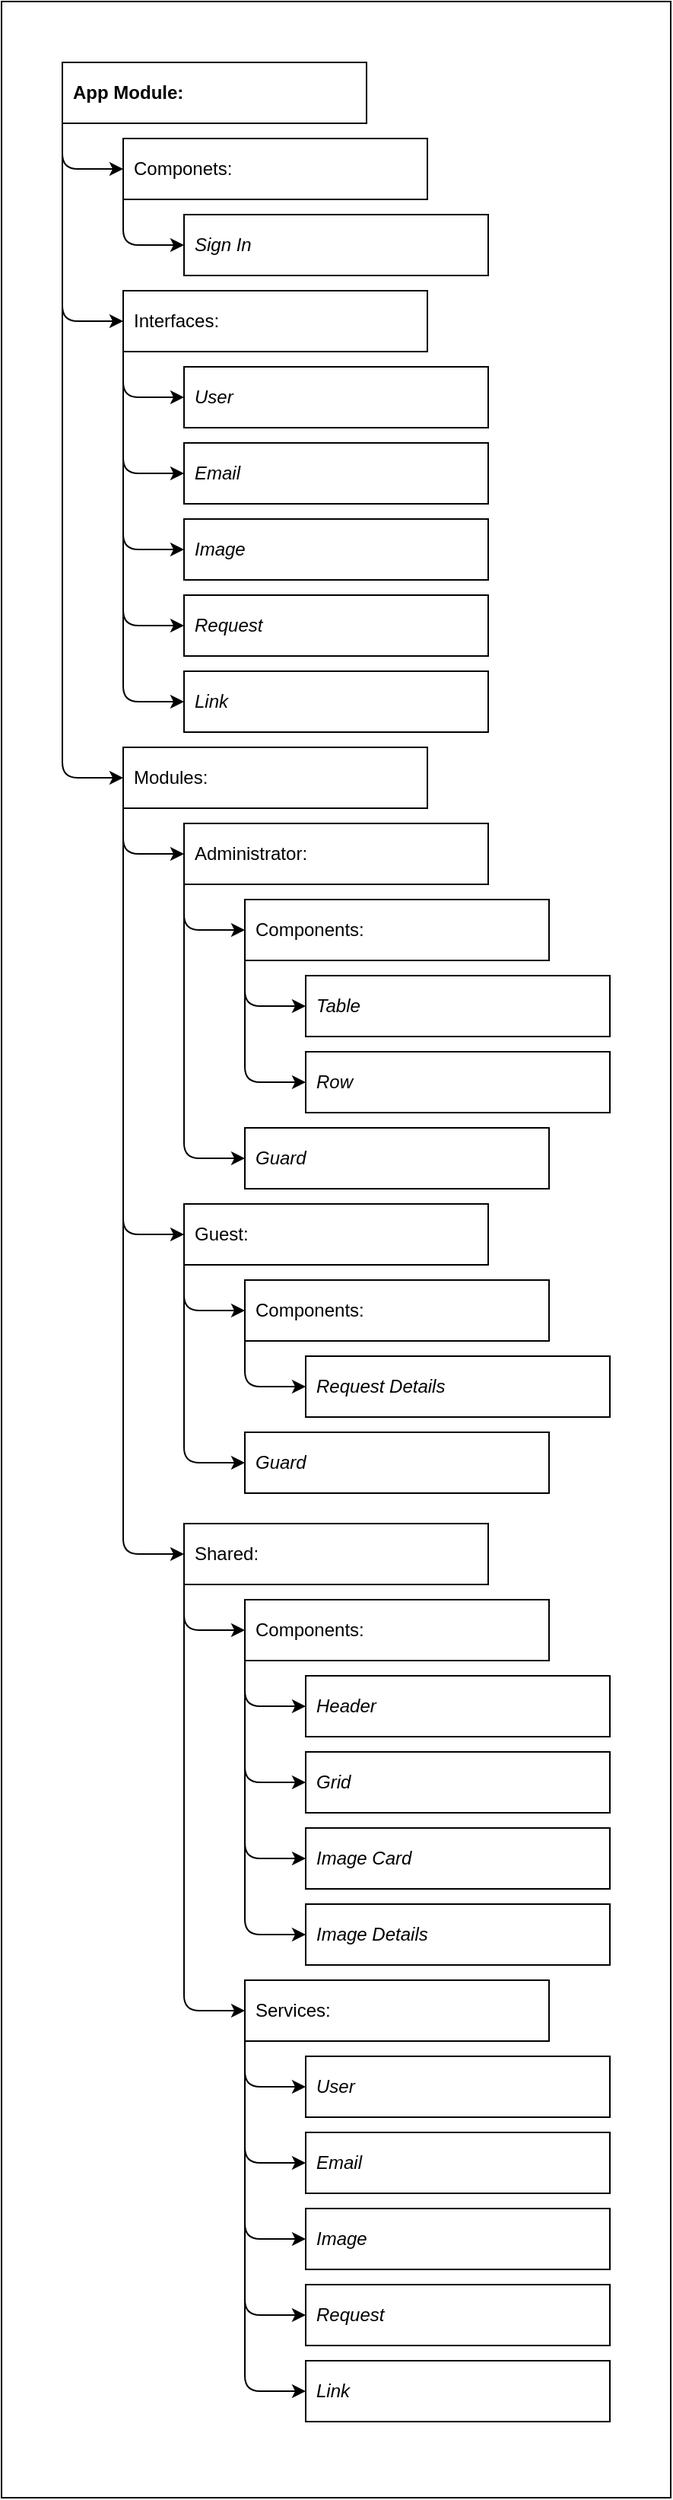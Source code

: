 <mxfile>
    <diagram id="AA2Y2U_JIJL0sAKGaOSc" name="Page-1">
        <mxGraphModel dx="1041" dy="920" grid="1" gridSize="10" guides="1" tooltips="1" connect="1" arrows="1" fold="1" page="1" pageScale="1" pageWidth="827" pageHeight="1169" math="0" shadow="0">
            <root>
                <mxCell id="0"/>
                <mxCell id="1" parent="0"/>
                <mxCell id="66" value="" style="rounded=0;whiteSpace=wrap;html=1;" vertex="1" parent="1">
                    <mxGeometry x="120" y="40" width="440" height="1640" as="geometry"/>
                </mxCell>
                <mxCell id="6" style="edgeStyle=none;html=1;exitX=0;exitY=1;exitDx=0;exitDy=0;entryX=0;entryY=0.5;entryDx=0;entryDy=0;" parent="1" source="3" target="4" edge="1">
                    <mxGeometry relative="1" as="geometry">
                        <Array as="points">
                            <mxPoint x="160" y="150"/>
                        </Array>
                    </mxGeometry>
                </mxCell>
                <mxCell id="19" style="edgeStyle=none;html=1;exitX=0;exitY=1;exitDx=0;exitDy=0;entryX=0;entryY=0.5;entryDx=0;entryDy=0;" parent="1" source="3" target="8" edge="1">
                    <mxGeometry relative="1" as="geometry">
                        <Array as="points">
                            <mxPoint x="160" y="250"/>
                        </Array>
                    </mxGeometry>
                </mxCell>
                <mxCell id="31" style="edgeStyle=none;html=1;exitX=0;exitY=1;exitDx=0;exitDy=0;entryX=0;entryY=0.5;entryDx=0;entryDy=0;" parent="1" source="3" target="20" edge="1">
                    <mxGeometry relative="1" as="geometry">
                        <Array as="points">
                            <mxPoint x="160" y="550"/>
                        </Array>
                    </mxGeometry>
                </mxCell>
                <mxCell id="3" value="&lt;b&gt;App Module:&lt;/b&gt;" style="rounded=0;whiteSpace=wrap;html=1;align=left;spacingLeft=5;spacingBottom=5;spacingRight=5;spacingTop=5;" parent="1" vertex="1">
                    <mxGeometry x="160" y="80" width="200" height="40" as="geometry"/>
                </mxCell>
                <mxCell id="7" style="edgeStyle=none;html=1;exitX=0;exitY=1;exitDx=0;exitDy=0;entryX=0;entryY=0.5;entryDx=0;entryDy=0;" parent="1" source="4" target="5" edge="1">
                    <mxGeometry relative="1" as="geometry">
                        <Array as="points">
                            <mxPoint x="200" y="200"/>
                        </Array>
                    </mxGeometry>
                </mxCell>
                <mxCell id="4" value="Componets:" style="rounded=0;whiteSpace=wrap;html=1;align=left;spacingLeft=5;spacingBottom=5;spacingRight=5;spacingTop=5;" parent="1" vertex="1">
                    <mxGeometry x="200" y="130" width="200" height="40" as="geometry"/>
                </mxCell>
                <mxCell id="5" value="Sign In" style="rounded=0;whiteSpace=wrap;html=1;align=left;spacingLeft=5;spacingBottom=5;spacingRight=5;spacingTop=5;fontStyle=2" parent="1" vertex="1">
                    <mxGeometry x="240" y="180" width="200" height="40" as="geometry"/>
                </mxCell>
                <mxCell id="14" style="edgeStyle=none;html=1;exitX=0;exitY=1;exitDx=0;exitDy=0;entryX=0;entryY=0.5;entryDx=0;entryDy=0;" parent="1" source="8" target="9" edge="1">
                    <mxGeometry relative="1" as="geometry">
                        <Array as="points">
                            <mxPoint x="200" y="300"/>
                        </Array>
                    </mxGeometry>
                </mxCell>
                <mxCell id="15" style="edgeStyle=none;html=1;exitX=0;exitY=1;exitDx=0;exitDy=0;entryX=0;entryY=0.5;entryDx=0;entryDy=0;" parent="1" source="8" target="10" edge="1">
                    <mxGeometry relative="1" as="geometry">
                        <Array as="points">
                            <mxPoint x="200" y="350"/>
                        </Array>
                    </mxGeometry>
                </mxCell>
                <mxCell id="16" style="edgeStyle=none;html=1;exitX=0;exitY=1;exitDx=0;exitDy=0;entryX=0;entryY=0.5;entryDx=0;entryDy=0;" parent="1" source="8" target="11" edge="1">
                    <mxGeometry relative="1" as="geometry">
                        <Array as="points">
                            <mxPoint x="200" y="400"/>
                        </Array>
                    </mxGeometry>
                </mxCell>
                <mxCell id="17" style="edgeStyle=none;html=1;exitX=0;exitY=1;exitDx=0;exitDy=0;entryX=0;entryY=0.5;entryDx=0;entryDy=0;" parent="1" source="8" target="12" edge="1">
                    <mxGeometry relative="1" as="geometry">
                        <Array as="points">
                            <mxPoint x="200" y="450"/>
                        </Array>
                    </mxGeometry>
                </mxCell>
                <mxCell id="18" style="edgeStyle=none;html=1;exitX=0;exitY=1;exitDx=0;exitDy=0;entryX=0;entryY=0.5;entryDx=0;entryDy=0;" parent="1" source="8" target="13" edge="1">
                    <mxGeometry relative="1" as="geometry">
                        <Array as="points">
                            <mxPoint x="200" y="500"/>
                        </Array>
                    </mxGeometry>
                </mxCell>
                <mxCell id="8" value="Interfaces:" style="rounded=0;whiteSpace=wrap;html=1;align=left;spacingLeft=5;spacingBottom=5;spacingRight=5;spacingTop=5;" parent="1" vertex="1">
                    <mxGeometry x="200" y="230" width="200" height="40" as="geometry"/>
                </mxCell>
                <mxCell id="9" value="User" style="rounded=0;whiteSpace=wrap;html=1;align=left;spacingLeft=5;spacingBottom=5;spacingRight=5;spacingTop=5;fontStyle=2" parent="1" vertex="1">
                    <mxGeometry x="240" y="280" width="200" height="40" as="geometry"/>
                </mxCell>
                <mxCell id="10" value="Email" style="rounded=0;whiteSpace=wrap;html=1;align=left;spacingLeft=5;spacingBottom=5;spacingRight=5;spacingTop=5;fontStyle=2" parent="1" vertex="1">
                    <mxGeometry x="240" y="330" width="200" height="40" as="geometry"/>
                </mxCell>
                <mxCell id="11" value="Image" style="rounded=0;whiteSpace=wrap;html=1;align=left;spacingLeft=5;spacingBottom=5;spacingRight=5;spacingTop=5;fontStyle=2" parent="1" vertex="1">
                    <mxGeometry x="240" y="380" width="200" height="40" as="geometry"/>
                </mxCell>
                <mxCell id="12" value="Request" style="rounded=0;whiteSpace=wrap;html=1;align=left;spacingLeft=5;spacingBottom=5;spacingRight=5;spacingTop=5;fontStyle=2" parent="1" vertex="1">
                    <mxGeometry x="240" y="430" width="200" height="40" as="geometry"/>
                </mxCell>
                <mxCell id="13" value="Link" style="rounded=0;whiteSpace=wrap;html=1;align=left;spacingLeft=5;spacingBottom=5;spacingRight=5;spacingTop=5;fontStyle=2" parent="1" vertex="1">
                    <mxGeometry x="240" y="480" width="200" height="40" as="geometry"/>
                </mxCell>
                <mxCell id="22" style="edgeStyle=none;html=1;exitX=0;exitY=1;exitDx=0;exitDy=0;entryX=0;entryY=0.5;entryDx=0;entryDy=0;" parent="1" source="20" target="21" edge="1">
                    <mxGeometry relative="1" as="geometry">
                        <Array as="points">
                            <mxPoint x="200" y="600"/>
                        </Array>
                    </mxGeometry>
                </mxCell>
                <mxCell id="37" style="edgeStyle=none;html=1;exitX=0;exitY=1;exitDx=0;exitDy=0;entryX=0;entryY=0.5;entryDx=0;entryDy=0;" parent="1" source="20" target="32" edge="1">
                    <mxGeometry relative="1" as="geometry">
                        <Array as="points">
                            <mxPoint x="200" y="850"/>
                        </Array>
                    </mxGeometry>
                </mxCell>
                <mxCell id="65" style="edgeStyle=none;html=1;exitX=0;exitY=1;exitDx=0;exitDy=0;entryX=0;entryY=0.5;entryDx=0;entryDy=0;" edge="1" parent="1" source="20" target="40">
                    <mxGeometry relative="1" as="geometry">
                        <Array as="points">
                            <mxPoint x="200" y="1060"/>
                        </Array>
                    </mxGeometry>
                </mxCell>
                <mxCell id="20" value="Modules:" style="rounded=0;whiteSpace=wrap;html=1;align=left;spacingLeft=5;spacingBottom=5;spacingRight=5;spacingTop=5;" parent="1" vertex="1">
                    <mxGeometry x="200" y="530" width="200" height="40" as="geometry"/>
                </mxCell>
                <mxCell id="24" style="edgeStyle=none;html=1;exitX=0;exitY=1;exitDx=0;exitDy=0;entryX=0;entryY=0.5;entryDx=0;entryDy=0;" parent="1" source="21" target="23" edge="1">
                    <mxGeometry relative="1" as="geometry">
                        <Array as="points">
                            <mxPoint x="240" y="650"/>
                        </Array>
                    </mxGeometry>
                </mxCell>
                <mxCell id="30" style="edgeStyle=none;html=1;exitX=0;exitY=0.75;exitDx=0;exitDy=0;entryX=0;entryY=0.5;entryDx=0;entryDy=0;" parent="1" source="21" target="29" edge="1">
                    <mxGeometry relative="1" as="geometry">
                        <Array as="points">
                            <mxPoint x="240" y="800"/>
                        </Array>
                    </mxGeometry>
                </mxCell>
                <mxCell id="21" value="Administrator:" style="rounded=0;whiteSpace=wrap;html=1;align=left;spacingLeft=5;spacingBottom=5;spacingRight=5;spacingTop=5;" parent="1" vertex="1">
                    <mxGeometry x="240" y="580" width="200" height="40" as="geometry"/>
                </mxCell>
                <mxCell id="26" style="edgeStyle=none;html=1;exitX=0;exitY=1;exitDx=0;exitDy=0;entryX=0;entryY=0.5;entryDx=0;entryDy=0;" parent="1" source="23" target="25" edge="1">
                    <mxGeometry relative="1" as="geometry">
                        <Array as="points">
                            <mxPoint x="280" y="700"/>
                        </Array>
                    </mxGeometry>
                </mxCell>
                <mxCell id="28" style="edgeStyle=none;html=1;exitX=0;exitY=1;exitDx=0;exitDy=0;entryX=0;entryY=0.5;entryDx=0;entryDy=0;" parent="1" source="23" target="27" edge="1">
                    <mxGeometry relative="1" as="geometry">
                        <Array as="points">
                            <mxPoint x="280" y="750"/>
                        </Array>
                    </mxGeometry>
                </mxCell>
                <mxCell id="23" value="Components:" style="rounded=0;whiteSpace=wrap;html=1;align=left;spacingLeft=5;spacingBottom=5;spacingRight=5;spacingTop=5;" parent="1" vertex="1">
                    <mxGeometry x="280" y="630" width="200" height="40" as="geometry"/>
                </mxCell>
                <mxCell id="25" value="Table" style="rounded=0;whiteSpace=wrap;html=1;align=left;spacingLeft=5;spacingBottom=5;spacingRight=5;spacingTop=5;fontStyle=2" parent="1" vertex="1">
                    <mxGeometry x="320" y="680" width="200" height="40" as="geometry"/>
                </mxCell>
                <mxCell id="27" value="Row" style="rounded=0;whiteSpace=wrap;html=1;align=left;spacingLeft=5;spacingBottom=5;spacingRight=5;spacingTop=5;fontStyle=2" parent="1" vertex="1">
                    <mxGeometry x="320" y="730" width="200" height="40" as="geometry"/>
                </mxCell>
                <mxCell id="29" value="Guard" style="rounded=0;whiteSpace=wrap;html=1;align=left;spacingLeft=5;spacingBottom=5;spacingRight=5;spacingTop=5;fontStyle=2" parent="1" vertex="1">
                    <mxGeometry x="280" y="780" width="200" height="40" as="geometry"/>
                </mxCell>
                <mxCell id="36" style="edgeStyle=none;html=1;exitX=0;exitY=1;exitDx=0;exitDy=0;entryX=0;entryY=0.5;entryDx=0;entryDy=0;" parent="1" source="32" target="33" edge="1">
                    <mxGeometry relative="1" as="geometry">
                        <Array as="points">
                            <mxPoint x="240" y="900"/>
                        </Array>
                    </mxGeometry>
                </mxCell>
                <mxCell id="39" style="edgeStyle=none;html=1;exitX=0;exitY=1;exitDx=0;exitDy=0;entryX=0;entryY=0.5;entryDx=0;entryDy=0;" parent="1" source="32" target="38" edge="1">
                    <mxGeometry relative="1" as="geometry">
                        <Array as="points">
                            <mxPoint x="240" y="1000"/>
                        </Array>
                    </mxGeometry>
                </mxCell>
                <mxCell id="32" value="Guest:" style="rounded=0;whiteSpace=wrap;html=1;align=left;spacingLeft=5;spacingBottom=5;spacingRight=5;spacingTop=5;" parent="1" vertex="1">
                    <mxGeometry x="240" y="830" width="200" height="40" as="geometry"/>
                </mxCell>
                <mxCell id="35" style="edgeStyle=none;html=1;exitX=0;exitY=1;exitDx=0;exitDy=0;entryX=0;entryY=0.5;entryDx=0;entryDy=0;" parent="1" source="33" target="34" edge="1">
                    <mxGeometry relative="1" as="geometry">
                        <Array as="points">
                            <mxPoint x="280" y="950"/>
                        </Array>
                    </mxGeometry>
                </mxCell>
                <mxCell id="33" value="Components:" style="rounded=0;whiteSpace=wrap;html=1;align=left;spacingLeft=5;spacingBottom=5;spacingRight=5;spacingTop=5;" parent="1" vertex="1">
                    <mxGeometry x="280" y="880" width="200" height="40" as="geometry"/>
                </mxCell>
                <mxCell id="34" value="Request Details" style="rounded=0;whiteSpace=wrap;html=1;align=left;spacingLeft=5;spacingBottom=5;spacingRight=5;spacingTop=5;fontStyle=2" parent="1" vertex="1">
                    <mxGeometry x="320" y="930" width="200" height="40" as="geometry"/>
                </mxCell>
                <mxCell id="38" value="Guard" style="rounded=0;whiteSpace=wrap;html=1;align=left;spacingLeft=5;spacingBottom=5;spacingRight=5;spacingTop=5;fontStyle=2" parent="1" vertex="1">
                    <mxGeometry x="280" y="980" width="200" height="40" as="geometry"/>
                </mxCell>
                <mxCell id="62" style="edgeStyle=none;html=1;exitX=0;exitY=1;exitDx=0;exitDy=0;entryX=0;entryY=0.5;entryDx=0;entryDy=0;" parent="1" source="40" target="41" edge="1">
                    <mxGeometry relative="1" as="geometry">
                        <Array as="points">
                            <mxPoint x="240" y="1110"/>
                        </Array>
                    </mxGeometry>
                </mxCell>
                <mxCell id="63" style="edgeStyle=none;html=1;exitX=0;exitY=1;exitDx=0;exitDy=0;entryX=0;entryY=0.5;entryDx=0;entryDy=0;" parent="1" source="40" target="46" edge="1">
                    <mxGeometry relative="1" as="geometry">
                        <Array as="points">
                            <mxPoint x="240" y="1360"/>
                        </Array>
                    </mxGeometry>
                </mxCell>
                <mxCell id="40" value="Shared:" style="rounded=0;whiteSpace=wrap;html=1;align=left;spacingLeft=5;spacingBottom=5;spacingRight=5;spacingTop=5;" parent="1" vertex="1">
                    <mxGeometry x="240" y="1040" width="200" height="40" as="geometry"/>
                </mxCell>
                <mxCell id="58" style="edgeStyle=none;html=1;exitX=0;exitY=1;exitDx=0;exitDy=0;entryX=0;entryY=0.5;entryDx=0;entryDy=0;" parent="1" source="41" target="42" edge="1">
                    <mxGeometry relative="1" as="geometry">
                        <Array as="points">
                            <mxPoint x="280" y="1160"/>
                        </Array>
                    </mxGeometry>
                </mxCell>
                <mxCell id="59" style="edgeStyle=none;html=1;exitX=0;exitY=1;exitDx=0;exitDy=0;entryX=0;entryY=0.5;entryDx=0;entryDy=0;" parent="1" source="41" target="43" edge="1">
                    <mxGeometry relative="1" as="geometry">
                        <Array as="points">
                            <mxPoint x="280" y="1210"/>
                        </Array>
                    </mxGeometry>
                </mxCell>
                <mxCell id="60" style="edgeStyle=none;html=1;exitX=0;exitY=1;exitDx=0;exitDy=0;entryX=0;entryY=0.5;entryDx=0;entryDy=0;" parent="1" source="41" target="44" edge="1">
                    <mxGeometry relative="1" as="geometry">
                        <Array as="points">
                            <mxPoint x="280" y="1260"/>
                        </Array>
                    </mxGeometry>
                </mxCell>
                <mxCell id="61" style="edgeStyle=none;html=1;exitX=0;exitY=1;exitDx=0;exitDy=0;entryX=0;entryY=0.5;entryDx=0;entryDy=0;" parent="1" source="41" target="45" edge="1">
                    <mxGeometry relative="1" as="geometry">
                        <Array as="points">
                            <mxPoint x="280" y="1310"/>
                        </Array>
                    </mxGeometry>
                </mxCell>
                <mxCell id="41" value="Components:" style="rounded=0;whiteSpace=wrap;html=1;align=left;spacingLeft=5;spacingBottom=5;spacingRight=5;spacingTop=5;" parent="1" vertex="1">
                    <mxGeometry x="280" y="1090" width="200" height="40" as="geometry"/>
                </mxCell>
                <mxCell id="42" value="Header" style="rounded=0;whiteSpace=wrap;html=1;align=left;spacingLeft=5;spacingBottom=5;spacingRight=5;spacingTop=5;fontStyle=2" parent="1" vertex="1">
                    <mxGeometry x="320" y="1140" width="200" height="40" as="geometry"/>
                </mxCell>
                <mxCell id="43" value="Grid" style="rounded=0;whiteSpace=wrap;html=1;align=left;spacingLeft=5;spacingBottom=5;spacingRight=5;spacingTop=5;fontStyle=2" parent="1" vertex="1">
                    <mxGeometry x="320" y="1190" width="200" height="40" as="geometry"/>
                </mxCell>
                <mxCell id="44" value="Image Card" style="rounded=0;whiteSpace=wrap;html=1;align=left;spacingLeft=5;spacingBottom=5;spacingRight=5;spacingTop=5;fontStyle=2" parent="1" vertex="1">
                    <mxGeometry x="320" y="1240" width="200" height="40" as="geometry"/>
                </mxCell>
                <mxCell id="45" value="Image Details" style="rounded=0;whiteSpace=wrap;html=1;align=left;spacingLeft=5;spacingBottom=5;spacingRight=5;spacingTop=5;fontStyle=2" parent="1" vertex="1">
                    <mxGeometry x="320" y="1290" width="200" height="40" as="geometry"/>
                </mxCell>
                <mxCell id="52" style="edgeStyle=none;html=1;exitX=0;exitY=1;exitDx=0;exitDy=0;entryX=0;entryY=0.5;entryDx=0;entryDy=0;" parent="1" source="46" target="47" edge="1">
                    <mxGeometry relative="1" as="geometry">
                        <Array as="points">
                            <mxPoint x="280" y="1410"/>
                        </Array>
                    </mxGeometry>
                </mxCell>
                <mxCell id="54" style="edgeStyle=none;html=1;exitX=0;exitY=1;exitDx=0;exitDy=0;entryX=0;entryY=0.5;entryDx=0;entryDy=0;" parent="1" source="46" target="48" edge="1">
                    <mxGeometry relative="1" as="geometry">
                        <Array as="points">
                            <mxPoint x="280" y="1460"/>
                        </Array>
                    </mxGeometry>
                </mxCell>
                <mxCell id="55" style="edgeStyle=none;html=1;exitX=0;exitY=1;exitDx=0;exitDy=0;entryX=0;entryY=0.5;entryDx=0;entryDy=0;" parent="1" source="46" target="49" edge="1">
                    <mxGeometry relative="1" as="geometry">
                        <Array as="points">
                            <mxPoint x="280" y="1510"/>
                        </Array>
                    </mxGeometry>
                </mxCell>
                <mxCell id="56" style="edgeStyle=none;html=1;exitX=0;exitY=1;exitDx=0;exitDy=0;entryX=0;entryY=0.5;entryDx=0;entryDy=0;" parent="1" source="46" target="50" edge="1">
                    <mxGeometry relative="1" as="geometry">
                        <Array as="points">
                            <mxPoint x="280" y="1560"/>
                        </Array>
                    </mxGeometry>
                </mxCell>
                <mxCell id="57" style="edgeStyle=none;html=1;exitX=0;exitY=1;exitDx=0;exitDy=0;entryX=0;entryY=0.5;entryDx=0;entryDy=0;" parent="1" source="46" target="51" edge="1">
                    <mxGeometry relative="1" as="geometry">
                        <Array as="points">
                            <mxPoint x="280" y="1610"/>
                        </Array>
                    </mxGeometry>
                </mxCell>
                <mxCell id="46" value="Services:" style="rounded=0;whiteSpace=wrap;html=1;align=left;spacingLeft=5;spacingBottom=5;spacingRight=5;spacingTop=5;" parent="1" vertex="1">
                    <mxGeometry x="280" y="1340" width="200" height="40" as="geometry"/>
                </mxCell>
                <mxCell id="47" value="User" style="rounded=0;whiteSpace=wrap;html=1;align=left;spacingLeft=5;spacingBottom=5;spacingRight=5;spacingTop=5;fontStyle=2" parent="1" vertex="1">
                    <mxGeometry x="320" y="1390" width="200" height="40" as="geometry"/>
                </mxCell>
                <mxCell id="48" value="Email" style="rounded=0;whiteSpace=wrap;html=1;align=left;spacingLeft=5;spacingBottom=5;spacingRight=5;spacingTop=5;fontStyle=2" parent="1" vertex="1">
                    <mxGeometry x="320" y="1440" width="200" height="40" as="geometry"/>
                </mxCell>
                <mxCell id="49" value="Image" style="rounded=0;whiteSpace=wrap;html=1;align=left;spacingLeft=5;spacingBottom=5;spacingRight=5;spacingTop=5;fontStyle=2" parent="1" vertex="1">
                    <mxGeometry x="320" y="1490" width="200" height="40" as="geometry"/>
                </mxCell>
                <mxCell id="50" value="Request" style="rounded=0;whiteSpace=wrap;html=1;align=left;spacingLeft=5;spacingBottom=5;spacingRight=5;spacingTop=5;fontStyle=2" parent="1" vertex="1">
                    <mxGeometry x="320" y="1540" width="200" height="40" as="geometry"/>
                </mxCell>
                <mxCell id="51" value="Link" style="rounded=0;whiteSpace=wrap;html=1;align=left;spacingLeft=5;spacingBottom=5;spacingRight=5;spacingTop=5;fontStyle=2" parent="1" vertex="1">
                    <mxGeometry x="320" y="1590" width="200" height="40" as="geometry"/>
                </mxCell>
            </root>
        </mxGraphModel>
    </diagram>
</mxfile>